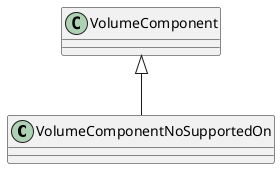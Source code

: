 @startuml
class VolumeComponentNoSupportedOn {
}
VolumeComponent <|-- VolumeComponentNoSupportedOn
@enduml
